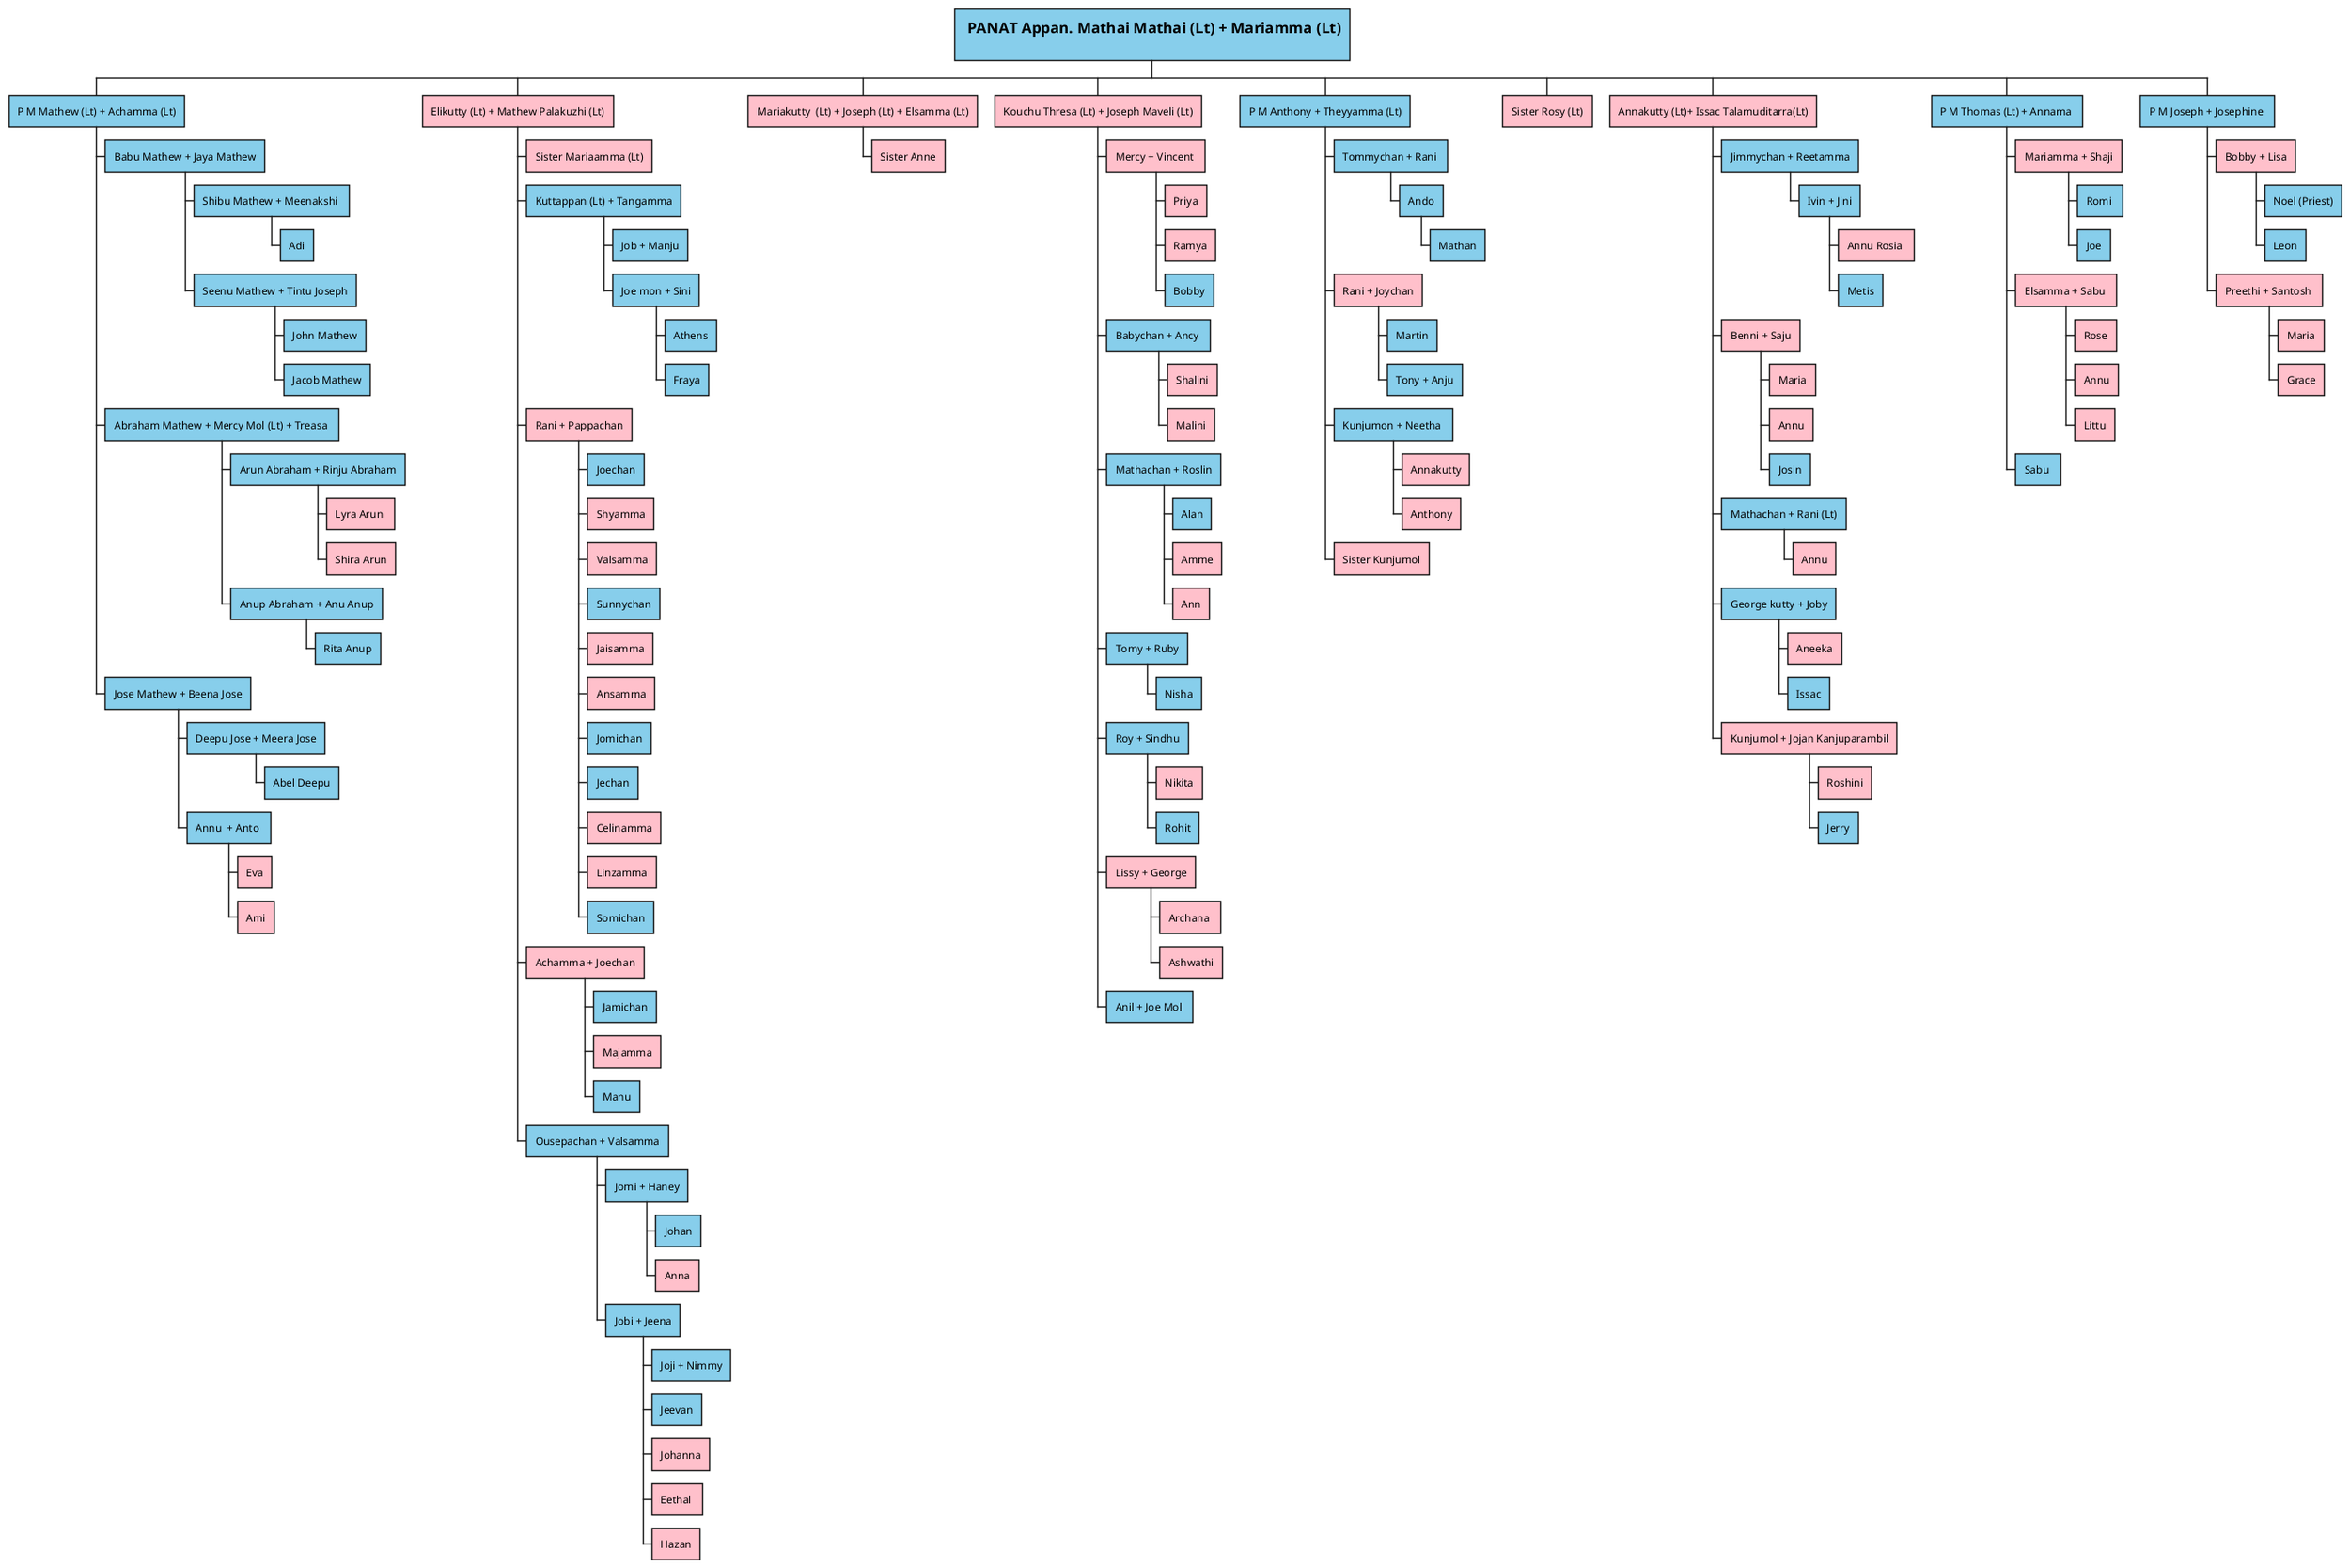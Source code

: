 @startwbs
*[#SkyBlue]:== <size:15> PANAT Appan. Mathai Mathai (Lt) + Mariamma (Lt)</size>
;
**[#SkyBlue] P M Mathew (Lt) + Achamma (Lt)
***[#SkyBlue] Babu Mathew + Jaya Mathew
****[#SkyBlue] Shibu Mathew + Meenakshi 
*****[#SkyBlue] Adi
****[#SkyBlue] Seenu Mathew + Tintu Joseph
*****[#SkyBlue] John Mathew
*****[#SkyBlue] Jacob Mathew
***[#SkyBlue] Abraham Mathew + Mercy Mol (Lt) + Treasa 
****[#SkyBlue] Arun Abraham + Rinju Abraham
*****[#pink] Lyra Arun 
*****[#pink] Shira Arun
****[#SkyBlue] Anup Abraham + Anu Anup
*****[#SkyBlue] Rita Anup
***[#SkyBlue] Jose Mathew + Beena Jose
****[#SkyBlue] Deepu Jose + Meera Jose
*****[#SkyBlue] Abel Deepu
****[#SkyBlue] Annu  + Anto 
*****[#pink] Eva
*****[#pink] Ami
**[#pink] Elikutty (Lt) + Mathew Palakuzhi (Lt)
***[#pink] Sister Mariaamma (Lt)
***[#SkyBlue] Kuttappan (Lt) + Tangamma
****[#SkyBlue] Job + Manju
****[#SkyBlue] Joe mon + Sini
*****[#SkyBlue] Athens
*****[#SkyBlue] Fraya
***[#pink] Rani + Pappachan
****[#SkyBlue] Joechan
****[#pink] Shyamma
****[#pink] Valsamma
****[#SkyBlue] Sunnychan
****[#pink] Jaisamma
****[#pink] Ansamma
****[#SkyBlue] Jomichan
****[#SkyBlue] Jechan
****[#pink] Celinamma
****[#pink] Linzamma
****[#SkyBlue] Somichan
***[#pink] Achamma + Joechan
****[#SkyBlue] Jamichan
****[#pink] Majamma
****[#SkyBlue] Manu
***[#SkyBlue] Ousepachan + Valsamma
****[#SkyBlue] Jomi + Haney
*****[#SkyBlue] Johan
*****[#Pink] Anna
****[#SkyBlue] Jobi + Jeena
*****[#SkyBlue] Joji + Nimmy
*****[#SkyBlue] Jeevan
*****[#Pink] Johanna
*****[#pink] Eethal 
*****[#Pink] Hazan
**[#pink] Mariakutty  (Lt) + Joseph (Lt) + Elsamma (Lt)
***[#pink] Sister Anne
**[#pink] Kouchu Thresa (Lt) + Joseph Maveli (Lt)
***[#pink] Mercy + Vincent 
****[#pink] Priya
****[#pink] Ramya
****[#SkyBlue] Bobby
***[#SkyBlue] Babychan + Ancy 
****[#pink] Shalini
****[#pink] Malini
***[#SkyBlue] Mathachan + Roslin
****[#SkyBlue] Alan
****[#pink] Amme
****[#pink] Ann
***[#SkyBlue] Tomy + Ruby
****[#SkyBlue] Nisha
***[#SkyBlue] Roy + Sindhu
****[#pink] Nikita
****[#SkyBlue] Rohit
***[#pink] Lissy + George
****[#pink] Archana 
****[#pink] Ashwathi
***[#SkyBlue] Anil + Joe Mol 
**[#SkyBlue] P M Anthony + Theyyamma (Lt)
***[#SkyBlue] Tommychan + Rani 
****[#SkyBlue] Ando
*****[#SkyBlue] Mathan
***[#pink] Rani + Joychan
****[#SkyBlue] Martin
****[#SkyBlue] Tony + Anju
***[#SkyBlue] Kunjumon + Neetha 
****[#pink] Annakutty
****[#pink] Anthony
***[#pink] Sister Kunjumol
**[#pink] Sister Rosy (Lt)
**[#pink] Annakutty (Lt)+ Issac Talamuditarra(Lt)
***[#SkyBlue] Jimmychan + Reetamma
****[#SkyBlue] Ivin + Jini
*****[#Pink] Annu Rosia 
*****[#SkyBlue] Metis
***[#pink] Benni + Saju
****[#pink] Maria
****[#pink] Annu
****[#SkyBlue] Josin
***[#SkyBlue] Mathachan + Rani (Lt)
****[#pink] Annu
***[#SkyBlue] George kutty + Joby
****[#Pink] Aneeka
****[#SkyBlue] Issac
***[#pink] Kunjumol + Jojan Kanjuparambil
****[#pink] Roshini
****[#SkyBlue] Jerry
**[#SkyBlue] P M Thomas (Lt) + Annama 
***[#pink] Mariamma + Shaji
****[#SkyBlue] Romi 
****[#SkyBlue] Joe
***[#pink] Elsamma + Sabu 
****[#pink] Rose
****[#pink] Annu
****[#pink] Littu
***[#SkyBlue] Sabu 
**[#SkyBlue] P M Joseph + Josephine 
***[#pink] Bobby + Lisa
****[#SkyBlue] Noel (Priest)
****[#SkyBlue] Leon
***[#pink] Preethi + Santosh 
****[#pink] Maria
****[#pink] Grace
@endwbs